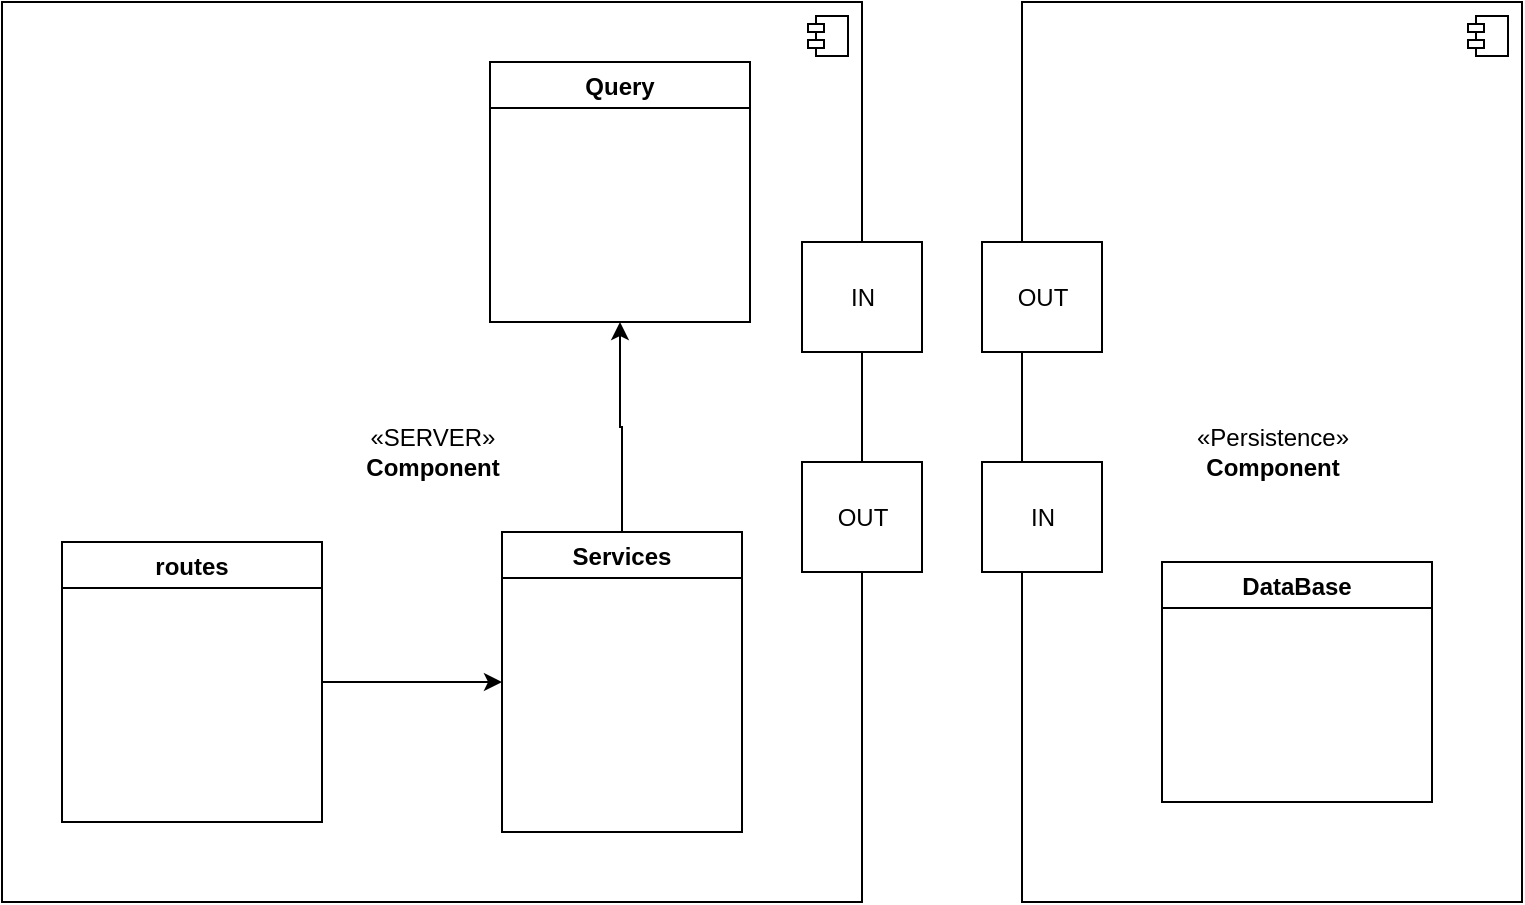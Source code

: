 <mxfile version="13.1.3">
    <diagram id="6hGFLwfOUW9BJ-s0fimq" name="Page-1">
        <mxGraphModel dx="852" dy="606" grid="1" gridSize="10" guides="1" tooltips="1" connect="1" arrows="1" fold="1" page="1" pageScale="1" pageWidth="827" pageHeight="1169" math="0" shadow="0">
            <root>
                <mxCell id="0"/>
                <mxCell id="1" parent="0"/>
                <mxCell id="12" value="«SERVER»&lt;br&gt;&lt;b&gt;Component&lt;/b&gt;" style="html=1;dropTarget=0;" parent="1" vertex="1">
                    <mxGeometry x="40" y="70" width="430" height="450" as="geometry"/>
                </mxCell>
                <mxCell id="13" value="" style="shape=component;jettyWidth=8;jettyHeight=4;" parent="12" vertex="1">
                    <mxGeometry x="1" width="20" height="20" relative="1" as="geometry">
                        <mxPoint x="-27" y="7" as="offset"/>
                    </mxGeometry>
                </mxCell>
                <mxCell id="23" style="edgeStyle=orthogonalEdgeStyle;rounded=0;orthogonalLoop=1;jettySize=auto;html=1;exitX=1;exitY=0.5;exitDx=0;exitDy=0;entryX=0;entryY=0.5;entryDx=0;entryDy=0;" edge="1" parent="1" source="3" target="4">
                    <mxGeometry relative="1" as="geometry"/>
                </mxCell>
                <mxCell id="3" value="routes" style="swimlane;" parent="1" vertex="1">
                    <mxGeometry x="70" y="340" width="130" height="140" as="geometry"/>
                </mxCell>
                <mxCell id="25" style="edgeStyle=orthogonalEdgeStyle;rounded=0;orthogonalLoop=1;jettySize=auto;html=1;exitX=0.5;exitY=0;exitDx=0;exitDy=0;entryX=0.5;entryY=1;entryDx=0;entryDy=0;" edge="1" parent="1" source="4" target="7">
                    <mxGeometry relative="1" as="geometry"/>
                </mxCell>
                <mxCell id="4" value="Services" style="swimlane;" parent="1" vertex="1">
                    <mxGeometry x="290" y="335" width="120" height="150" as="geometry"/>
                </mxCell>
                <mxCell id="7" value="Query" style="swimlane;startSize=23;" parent="1" vertex="1">
                    <mxGeometry x="284" y="100" width="130" height="130" as="geometry"/>
                </mxCell>
                <mxCell id="16" value="IN" style="html=1;" parent="1" vertex="1">
                    <mxGeometry x="440" y="190" width="60" height="55" as="geometry"/>
                </mxCell>
                <mxCell id="17" value="«Persistence»&lt;br&gt;&lt;b&gt;Component&lt;/b&gt;" style="html=1;dropTarget=0;" parent="1" vertex="1">
                    <mxGeometry x="550" y="70" width="250" height="450" as="geometry"/>
                </mxCell>
                <mxCell id="18" value="" style="shape=component;jettyWidth=8;jettyHeight=4;" parent="17" vertex="1">
                    <mxGeometry x="1" width="20" height="20" relative="1" as="geometry">
                        <mxPoint x="-27" y="7" as="offset"/>
                    </mxGeometry>
                </mxCell>
                <mxCell id="19" value="OUT" style="html=1;" parent="1" vertex="1">
                    <mxGeometry x="530" y="190" width="60" height="55" as="geometry"/>
                </mxCell>
                <mxCell id="20" value="OUT" style="html=1;" parent="1" vertex="1">
                    <mxGeometry x="440" y="300" width="60" height="55" as="geometry"/>
                </mxCell>
                <mxCell id="21" value="IN" style="html=1;" parent="1" vertex="1">
                    <mxGeometry x="530" y="300" width="60" height="55" as="geometry"/>
                </mxCell>
                <mxCell id="22" value="DataBase" style="swimlane;startSize=23;" parent="1" vertex="1">
                    <mxGeometry x="620" y="350" width="135" height="120" as="geometry"/>
                </mxCell>
            </root>
        </mxGraphModel>
    </diagram>
</mxfile>